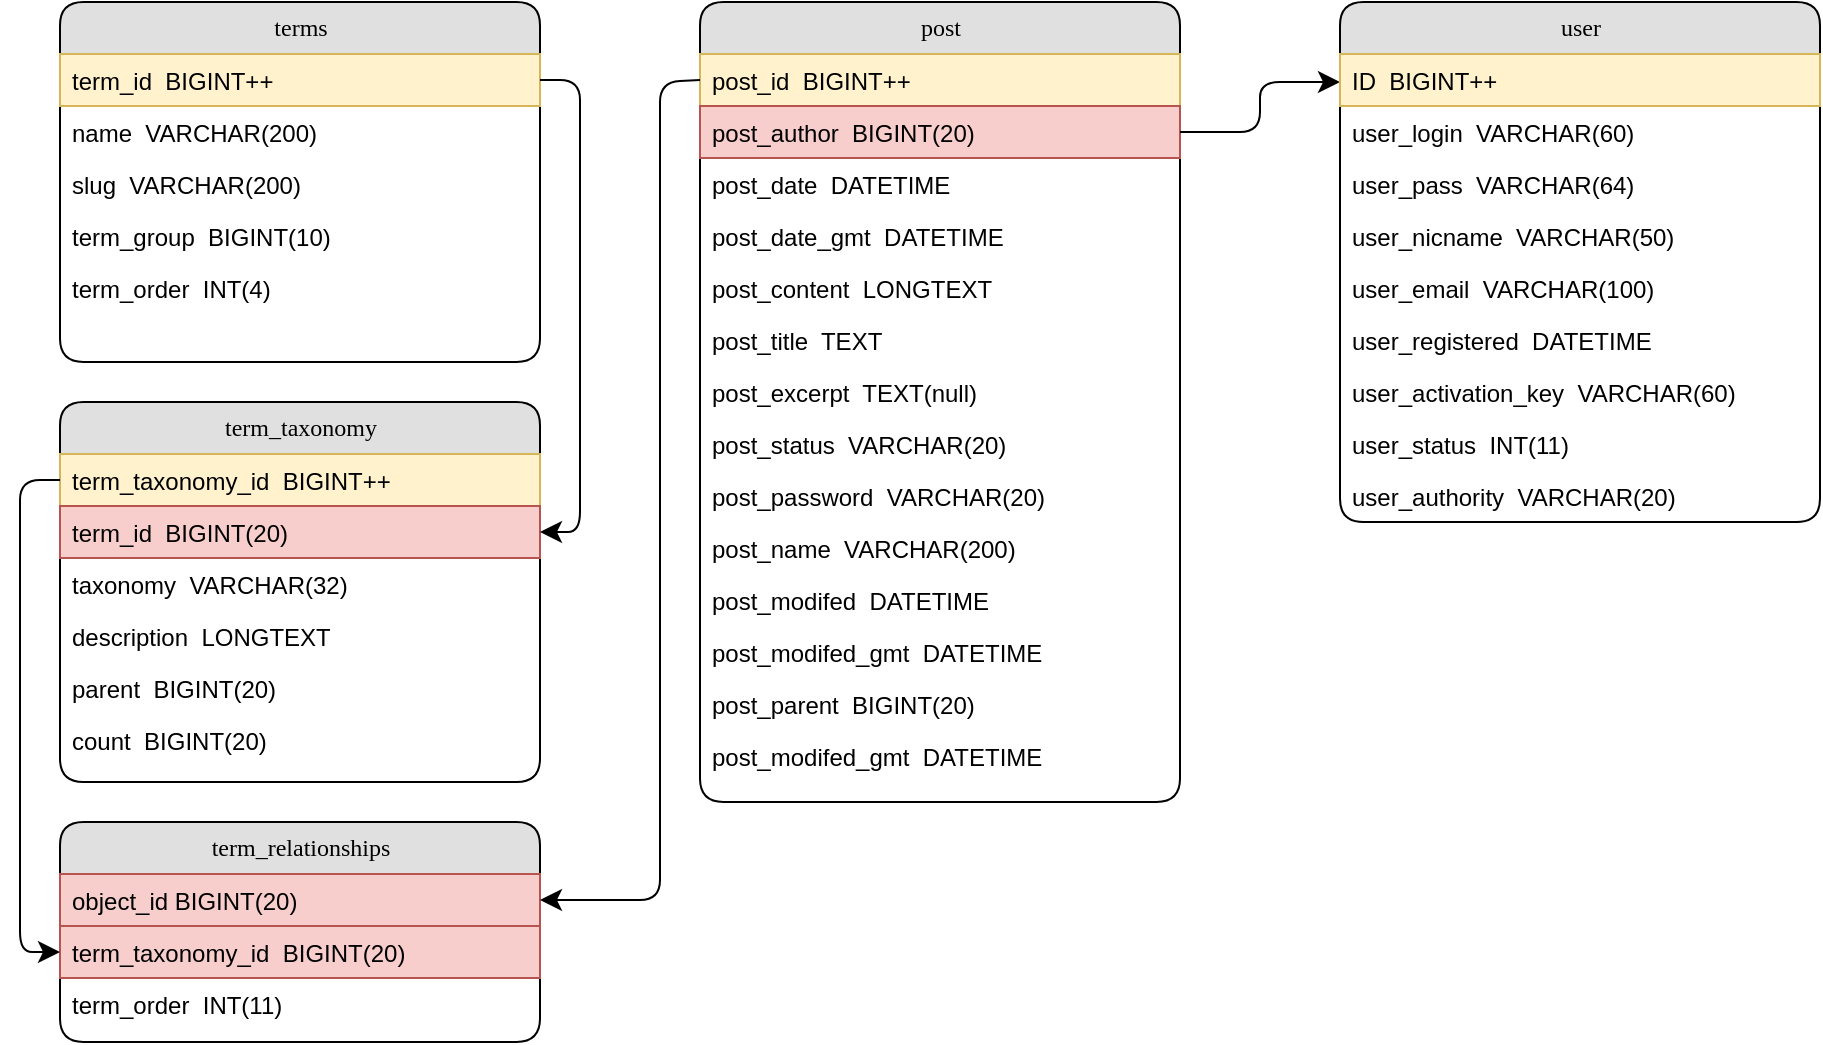 <mxfile version="14.6.13" type="github">
  <diagram name="Page-1" id="b520641d-4fe3-3701-9064-5fc419738815">
    <mxGraphModel dx="1483" dy="747" grid="1" gridSize="10" guides="1" tooltips="1" connect="1" arrows="1" fold="1" page="1" pageScale="1" pageWidth="1100" pageHeight="850" background="#ffffff" math="0" shadow="0">
      <root>
        <mxCell id="0" />
        <mxCell id="1" parent="0" />
        <mxCell id="21ea969265ad0168-6" value="terms" style="swimlane;html=1;fontStyle=0;childLayout=stackLayout;horizontal=1;startSize=26;fillColor=#e0e0e0;horizontalStack=0;resizeParent=1;resizeLast=0;collapsible=1;marginBottom=0;swimlaneFillColor=#ffffff;align=center;rounded=1;shadow=0;comic=0;labelBackgroundColor=none;strokeWidth=1;fontFamily=Verdana;fontSize=12" parent="1" vertex="1">
          <mxGeometry x="120" y="200" width="240" height="180" as="geometry" />
        </mxCell>
        <mxCell id="21ea969265ad0168-7" value="term_id&amp;nbsp; BIGINT++" style="text;html=1;strokeColor=#d6b656;fillColor=#fff2cc;spacingLeft=4;spacingRight=4;whiteSpace=wrap;overflow=hidden;rotatable=0;points=[[0,0.5],[1,0.5]];portConstraint=eastwest;" parent="21ea969265ad0168-6" vertex="1">
          <mxGeometry y="26" width="240" height="26" as="geometry" />
        </mxCell>
        <mxCell id="21ea969265ad0168-8" value="name&amp;nbsp; VARCHAR(200)" style="text;html=1;strokeColor=none;fillColor=none;spacingLeft=4;spacingRight=4;whiteSpace=wrap;overflow=hidden;rotatable=0;points=[[0,0.5],[1,0.5]];portConstraint=eastwest;" parent="21ea969265ad0168-6" vertex="1">
          <mxGeometry y="52" width="240" height="26" as="geometry" />
        </mxCell>
        <mxCell id="21ea969265ad0168-9" value="slug&amp;nbsp; VARCHAR(200)" style="text;html=1;strokeColor=none;fillColor=none;spacingLeft=4;spacingRight=4;whiteSpace=wrap;overflow=hidden;rotatable=0;points=[[0,0.5],[1,0.5]];portConstraint=eastwest;" parent="21ea969265ad0168-6" vertex="1">
          <mxGeometry y="78" width="240" height="26" as="geometry" />
        </mxCell>
        <mxCell id="5qSjQmurioE848joQkG1-23" value="term_group&amp;nbsp; BIGINT(10)" style="text;html=1;strokeColor=none;fillColor=none;spacingLeft=4;spacingRight=4;whiteSpace=wrap;overflow=hidden;rotatable=0;points=[[0,0.5],[1,0.5]];portConstraint=eastwest;" vertex="1" parent="21ea969265ad0168-6">
          <mxGeometry y="104" width="240" height="26" as="geometry" />
        </mxCell>
        <mxCell id="5qSjQmurioE848joQkG1-24" value="term_order&amp;nbsp; INT(4)" style="text;html=1;strokeColor=none;fillColor=none;spacingLeft=4;spacingRight=4;whiteSpace=wrap;overflow=hidden;rotatable=0;points=[[0,0.5],[1,0.5]];portConstraint=eastwest;" vertex="1" parent="21ea969265ad0168-6">
          <mxGeometry y="130" width="240" height="26" as="geometry" />
        </mxCell>
        <mxCell id="21ea969265ad0168-14" value="term_taxonomy" style="swimlane;html=1;fontStyle=0;childLayout=stackLayout;horizontal=1;startSize=26;fillColor=#e0e0e0;horizontalStack=0;resizeParent=1;resizeLast=0;collapsible=1;marginBottom=0;swimlaneFillColor=#ffffff;align=center;rounded=1;shadow=0;comic=0;labelBackgroundColor=none;strokeWidth=1;fontFamily=Verdana;fontSize=12" parent="1" vertex="1">
          <mxGeometry x="120" y="400" width="240" height="190" as="geometry" />
        </mxCell>
        <mxCell id="21ea969265ad0168-15" value="term_taxonomy_id&amp;nbsp; BIGINT++" style="text;html=1;strokeColor=#d6b656;fillColor=#fff2cc;spacingLeft=4;spacingRight=4;whiteSpace=wrap;overflow=hidden;rotatable=0;points=[[0,0.5],[1,0.5]];portConstraint=eastwest;" parent="21ea969265ad0168-14" vertex="1">
          <mxGeometry y="26" width="240" height="26" as="geometry" />
        </mxCell>
        <mxCell id="21ea969265ad0168-16" value="term_id&amp;nbsp; BIGINT(20)" style="text;html=1;strokeColor=#b85450;fillColor=#f8cecc;spacingLeft=4;spacingRight=4;whiteSpace=wrap;overflow=hidden;rotatable=0;points=[[0,0.5],[1,0.5]];portConstraint=eastwest;" parent="21ea969265ad0168-14" vertex="1">
          <mxGeometry y="52" width="240" height="26" as="geometry" />
        </mxCell>
        <mxCell id="21ea969265ad0168-17" value="taxonomy&amp;nbsp; VARCHAR(32)" style="text;html=1;strokeColor=none;fillColor=none;spacingLeft=4;spacingRight=4;whiteSpace=wrap;overflow=hidden;rotatable=0;points=[[0,0.5],[1,0.5]];portConstraint=eastwest;" parent="21ea969265ad0168-14" vertex="1">
          <mxGeometry y="78" width="240" height="26" as="geometry" />
        </mxCell>
        <mxCell id="5qSjQmurioE848joQkG1-25" value="description&amp;nbsp; LONGTEXT" style="text;html=1;strokeColor=none;fillColor=none;spacingLeft=4;spacingRight=4;whiteSpace=wrap;overflow=hidden;rotatable=0;points=[[0,0.5],[1,0.5]];portConstraint=eastwest;" vertex="1" parent="21ea969265ad0168-14">
          <mxGeometry y="104" width="240" height="26" as="geometry" />
        </mxCell>
        <mxCell id="5qSjQmurioE848joQkG1-26" value="parent&amp;nbsp; BIGINT(20)" style="text;html=1;strokeColor=none;fillColor=none;spacingLeft=4;spacingRight=4;whiteSpace=wrap;overflow=hidden;rotatable=0;points=[[0,0.5],[1,0.5]];portConstraint=eastwest;" vertex="1" parent="21ea969265ad0168-14">
          <mxGeometry y="130" width="240" height="26" as="geometry" />
        </mxCell>
        <mxCell id="5qSjQmurioE848joQkG1-27" value="count&amp;nbsp; BIGINT(20)" style="text;html=1;strokeColor=none;fillColor=none;spacingLeft=4;spacingRight=4;whiteSpace=wrap;overflow=hidden;rotatable=0;points=[[0,0.5],[1,0.5]];portConstraint=eastwest;" vertex="1" parent="21ea969265ad0168-14">
          <mxGeometry y="156" width="240" height="26" as="geometry" />
        </mxCell>
        <mxCell id="21ea969265ad0168-18" value="term_relationships" style="swimlane;html=1;fontStyle=0;childLayout=stackLayout;horizontal=1;startSize=26;fillColor=#e0e0e0;horizontalStack=0;resizeParent=1;resizeLast=0;collapsible=1;marginBottom=0;swimlaneFillColor=#ffffff;align=center;rounded=1;shadow=0;comic=0;labelBackgroundColor=none;strokeWidth=1;fontFamily=Verdana;fontSize=12" parent="1" vertex="1">
          <mxGeometry x="120" y="610" width="240" height="110" as="geometry" />
        </mxCell>
        <mxCell id="21ea969265ad0168-19" value="object_id BIGINT(20)" style="text;html=1;strokeColor=#b85450;fillColor=#f8cecc;spacingLeft=4;spacingRight=4;whiteSpace=wrap;overflow=hidden;rotatable=0;points=[[0,0.5],[1,0.5]];portConstraint=eastwest;" parent="21ea969265ad0168-18" vertex="1">
          <mxGeometry y="26" width="240" height="26" as="geometry" />
        </mxCell>
        <mxCell id="21ea969265ad0168-20" value="term_taxonomy_id&amp;nbsp; BIGINT(20)" style="text;html=1;strokeColor=#b85450;fillColor=#f8cecc;spacingLeft=4;spacingRight=4;whiteSpace=wrap;overflow=hidden;rotatable=0;points=[[0,0.5],[1,0.5]];portConstraint=eastwest;" parent="21ea969265ad0168-18" vertex="1">
          <mxGeometry y="52" width="240" height="26" as="geometry" />
        </mxCell>
        <mxCell id="21ea969265ad0168-51" value="term_order&amp;nbsp; INT(11)" style="text;html=1;strokeColor=none;fillColor=none;spacingLeft=4;spacingRight=4;whiteSpace=wrap;overflow=hidden;rotatable=0;points=[[0,0.5],[1,0.5]];portConstraint=eastwest;" parent="21ea969265ad0168-18" vertex="1">
          <mxGeometry y="78" width="240" height="26" as="geometry" />
        </mxCell>
        <mxCell id="21ea969265ad0168-22" value="post" style="swimlane;html=1;fontStyle=0;childLayout=stackLayout;horizontal=1;startSize=26;fillColor=#e0e0e0;horizontalStack=0;resizeParent=1;resizeLast=0;collapsible=1;marginBottom=0;swimlaneFillColor=#ffffff;align=center;rounded=1;shadow=0;comic=0;labelBackgroundColor=none;strokeWidth=1;fontFamily=Verdana;fontSize=12" parent="1" vertex="1">
          <mxGeometry x="440" y="200" width="240" height="400" as="geometry" />
        </mxCell>
        <mxCell id="21ea969265ad0168-23" value="post_id&amp;nbsp; BIGINT++" style="text;html=1;strokeColor=#d6b656;fillColor=#fff2cc;spacingLeft=4;spacingRight=4;whiteSpace=wrap;overflow=hidden;rotatable=0;points=[[0,0.5],[1,0.5]];portConstraint=eastwest;" parent="21ea969265ad0168-22" vertex="1">
          <mxGeometry y="26" width="240" height="26" as="geometry" />
        </mxCell>
        <mxCell id="21ea969265ad0168-24" value="post_author&amp;nbsp; BIGINT(20)" style="text;html=1;strokeColor=#b85450;fillColor=#f8cecc;spacingLeft=4;spacingRight=4;whiteSpace=wrap;overflow=hidden;rotatable=0;points=[[0,0.5],[1,0.5]];portConstraint=eastwest;" parent="21ea969265ad0168-22" vertex="1">
          <mxGeometry y="52" width="240" height="26" as="geometry" />
        </mxCell>
        <mxCell id="5qSjQmurioE848joQkG1-1" value="post_date&amp;nbsp; DATETIME" style="text;html=1;strokeColor=none;fillColor=none;spacingLeft=4;spacingRight=4;whiteSpace=wrap;overflow=hidden;rotatable=0;points=[[0,0.5],[1,0.5]];portConstraint=eastwest;" vertex="1" parent="21ea969265ad0168-22">
          <mxGeometry y="78" width="240" height="26" as="geometry" />
        </mxCell>
        <mxCell id="5qSjQmurioE848joQkG1-6" value="post_date_gmt&amp;nbsp; DATETIME" style="text;html=1;strokeColor=none;fillColor=none;spacingLeft=4;spacingRight=4;whiteSpace=wrap;overflow=hidden;rotatable=0;points=[[0,0.5],[1,0.5]];portConstraint=eastwest;" vertex="1" parent="21ea969265ad0168-22">
          <mxGeometry y="104" width="240" height="26" as="geometry" />
        </mxCell>
        <mxCell id="5qSjQmurioE848joQkG1-16" value="post_content&amp;nbsp; LONGTEXT" style="text;html=1;strokeColor=none;fillColor=none;spacingLeft=4;spacingRight=4;whiteSpace=wrap;overflow=hidden;rotatable=0;points=[[0,0.5],[1,0.5]];portConstraint=eastwest;" vertex="1" parent="21ea969265ad0168-22">
          <mxGeometry y="130" width="240" height="26" as="geometry" />
        </mxCell>
        <mxCell id="5qSjQmurioE848joQkG1-7" value="post_title&amp;nbsp; TEXT" style="text;html=1;strokeColor=none;fillColor=none;spacingLeft=4;spacingRight=4;whiteSpace=wrap;overflow=hidden;rotatable=0;points=[[0,0.5],[1,0.5]];portConstraint=eastwest;" vertex="1" parent="21ea969265ad0168-22">
          <mxGeometry y="156" width="240" height="26" as="geometry" />
        </mxCell>
        <mxCell id="5qSjQmurioE848joQkG1-8" value="post_excerpt&amp;nbsp; TEXT(null)" style="text;html=1;strokeColor=none;fillColor=none;spacingLeft=4;spacingRight=4;whiteSpace=wrap;overflow=hidden;rotatable=0;points=[[0,0.5],[1,0.5]];portConstraint=eastwest;" vertex="1" parent="21ea969265ad0168-22">
          <mxGeometry y="182" width="240" height="26" as="geometry" />
        </mxCell>
        <mxCell id="5qSjQmurioE848joQkG1-9" value="post_status&amp;nbsp; VARCHAR(20)" style="text;html=1;strokeColor=none;fillColor=none;spacingLeft=4;spacingRight=4;whiteSpace=wrap;overflow=hidden;rotatable=0;points=[[0,0.5],[1,0.5]];portConstraint=eastwest;" vertex="1" parent="21ea969265ad0168-22">
          <mxGeometry y="208" width="240" height="26" as="geometry" />
        </mxCell>
        <mxCell id="5qSjQmurioE848joQkG1-10" value="post_password&amp;nbsp; VARCHAR(20)" style="text;html=1;strokeColor=none;fillColor=none;spacingLeft=4;spacingRight=4;whiteSpace=wrap;overflow=hidden;rotatable=0;points=[[0,0.5],[1,0.5]];portConstraint=eastwest;" vertex="1" parent="21ea969265ad0168-22">
          <mxGeometry y="234" width="240" height="26" as="geometry" />
        </mxCell>
        <mxCell id="5qSjQmurioE848joQkG1-11" value="post_name&amp;nbsp; VARCHAR(200)" style="text;html=1;strokeColor=none;fillColor=none;spacingLeft=4;spacingRight=4;whiteSpace=wrap;overflow=hidden;rotatable=0;points=[[0,0.5],[1,0.5]];portConstraint=eastwest;" vertex="1" parent="21ea969265ad0168-22">
          <mxGeometry y="260" width="240" height="26" as="geometry" />
        </mxCell>
        <mxCell id="5qSjQmurioE848joQkG1-13" value="post_modifed&amp;nbsp; DATETIME" style="text;html=1;strokeColor=none;fillColor=none;spacingLeft=4;spacingRight=4;whiteSpace=wrap;overflow=hidden;rotatable=0;points=[[0,0.5],[1,0.5]];portConstraint=eastwest;" vertex="1" parent="21ea969265ad0168-22">
          <mxGeometry y="286" width="240" height="26" as="geometry" />
        </mxCell>
        <mxCell id="5qSjQmurioE848joQkG1-12" value="post_modifed_gmt&amp;nbsp; DATETIME" style="text;html=1;strokeColor=none;fillColor=none;spacingLeft=4;spacingRight=4;whiteSpace=wrap;overflow=hidden;rotatable=0;points=[[0,0.5],[1,0.5]];portConstraint=eastwest;" vertex="1" parent="21ea969265ad0168-22">
          <mxGeometry y="312" width="240" height="26" as="geometry" />
        </mxCell>
        <mxCell id="5qSjQmurioE848joQkG1-14" value="post_parent&amp;nbsp; BIGINT(20)" style="text;html=1;strokeColor=none;fillColor=none;spacingLeft=4;spacingRight=4;whiteSpace=wrap;overflow=hidden;rotatable=0;points=[[0,0.5],[1,0.5]];portConstraint=eastwest;" vertex="1" parent="21ea969265ad0168-22">
          <mxGeometry y="338" width="240" height="26" as="geometry" />
        </mxCell>
        <mxCell id="5qSjQmurioE848joQkG1-15" value="post_modifed_gmt&amp;nbsp; DATETIME" style="text;html=1;strokeColor=none;fillColor=none;spacingLeft=4;spacingRight=4;whiteSpace=wrap;overflow=hidden;rotatable=0;points=[[0,0.5],[1,0.5]];portConstraint=eastwest;" vertex="1" parent="21ea969265ad0168-22">
          <mxGeometry y="364" width="240" height="26" as="geometry" />
        </mxCell>
        <mxCell id="21ea969265ad0168-36" style="edgeStyle=orthogonalEdgeStyle;html=1;labelBackgroundColor=none;startFill=0;startSize=8;endFill=1;endSize=8;fontFamily=Verdana;fontSize=12;" parent="1" edge="1">
          <mxGeometry relative="1" as="geometry">
            <mxPoint x="360" y="239" as="sourcePoint" />
            <mxPoint x="360" y="465" as="targetPoint" />
            <Array as="points">
              <mxPoint x="380" y="239" />
              <mxPoint x="380" y="465" />
            </Array>
          </mxGeometry>
        </mxCell>
        <mxCell id="21ea969265ad0168-43" style="edgeStyle=orthogonalEdgeStyle;html=1;labelBackgroundColor=none;startFill=0;startSize=8;endFill=1;endSize=8;fontFamily=Verdana;fontSize=12;entryX=0;entryY=0.5;entryDx=0;entryDy=0;" parent="1" source="21ea969265ad0168-24" edge="1" target="5qSjQmurioE848joQkG1-4">
          <mxGeometry relative="1" as="geometry">
            <mxPoint x="850" y="255" as="targetPoint" />
            <Array as="points">
              <mxPoint x="720" y="265" />
              <mxPoint x="720" y="240" />
            </Array>
          </mxGeometry>
        </mxCell>
        <mxCell id="5qSjQmurioE848joQkG1-2" value="user" style="swimlane;html=1;fontStyle=0;childLayout=stackLayout;horizontal=1;startSize=26;fillColor=#e0e0e0;horizontalStack=0;resizeParent=1;resizeLast=0;collapsible=1;marginBottom=0;swimlaneFillColor=#ffffff;align=center;rounded=1;shadow=0;comic=0;labelBackgroundColor=none;strokeWidth=1;fontFamily=Verdana;fontSize=12" vertex="1" parent="1">
          <mxGeometry x="760" y="200" width="240" height="260" as="geometry" />
        </mxCell>
        <mxCell id="5qSjQmurioE848joQkG1-4" value="ID&amp;nbsp; BIGINT++" style="text;html=1;strokeColor=#d6b656;fillColor=#fff2cc;spacingLeft=4;spacingRight=4;whiteSpace=wrap;overflow=hidden;rotatable=0;points=[[0,0.5],[1,0.5]];portConstraint=eastwest;" vertex="1" parent="5qSjQmurioE848joQkG1-2">
          <mxGeometry y="26" width="240" height="26" as="geometry" />
        </mxCell>
        <mxCell id="5qSjQmurioE848joQkG1-3" value="user_login&amp;nbsp; VARCHAR(60)" style="text;html=1;strokeColor=none;fillColor=none;spacingLeft=4;spacingRight=4;whiteSpace=wrap;overflow=hidden;rotatable=0;points=[[0,0.5],[1,0.5]];portConstraint=eastwest;" vertex="1" parent="5qSjQmurioE848joQkG1-2">
          <mxGeometry y="52" width="240" height="26" as="geometry" />
        </mxCell>
        <mxCell id="5qSjQmurioE848joQkG1-5" value="user_pass&amp;nbsp; VARCHAR(64)" style="text;html=1;strokeColor=none;fillColor=none;spacingLeft=4;spacingRight=4;whiteSpace=wrap;overflow=hidden;rotatable=0;points=[[0,0.5],[1,0.5]];portConstraint=eastwest;" vertex="1" parent="5qSjQmurioE848joQkG1-2">
          <mxGeometry y="78" width="240" height="26" as="geometry" />
        </mxCell>
        <mxCell id="5qSjQmurioE848joQkG1-17" value="user_nicname&amp;nbsp; VARCHAR(50)" style="text;html=1;strokeColor=none;fillColor=none;spacingLeft=4;spacingRight=4;whiteSpace=wrap;overflow=hidden;rotatable=0;points=[[0,0.5],[1,0.5]];portConstraint=eastwest;" vertex="1" parent="5qSjQmurioE848joQkG1-2">
          <mxGeometry y="104" width="240" height="26" as="geometry" />
        </mxCell>
        <mxCell id="5qSjQmurioE848joQkG1-18" value="user_email&amp;nbsp; VARCHAR(100)" style="text;html=1;strokeColor=none;fillColor=none;spacingLeft=4;spacingRight=4;whiteSpace=wrap;overflow=hidden;rotatable=0;points=[[0,0.5],[1,0.5]];portConstraint=eastwest;" vertex="1" parent="5qSjQmurioE848joQkG1-2">
          <mxGeometry y="130" width="240" height="26" as="geometry" />
        </mxCell>
        <mxCell id="5qSjQmurioE848joQkG1-19" value="user_registered&amp;nbsp; DATETIME" style="text;html=1;strokeColor=none;fillColor=none;spacingLeft=4;spacingRight=4;whiteSpace=wrap;overflow=hidden;rotatable=0;points=[[0,0.5],[1,0.5]];portConstraint=eastwest;" vertex="1" parent="5qSjQmurioE848joQkG1-2">
          <mxGeometry y="156" width="240" height="26" as="geometry" />
        </mxCell>
        <mxCell id="5qSjQmurioE848joQkG1-20" value="user_activation_key&amp;nbsp; VARCHAR(60)" style="text;html=1;strokeColor=none;fillColor=none;spacingLeft=4;spacingRight=4;whiteSpace=wrap;overflow=hidden;rotatable=0;points=[[0,0.5],[1,0.5]];portConstraint=eastwest;" vertex="1" parent="5qSjQmurioE848joQkG1-2">
          <mxGeometry y="182" width="240" height="26" as="geometry" />
        </mxCell>
        <mxCell id="5qSjQmurioE848joQkG1-21" value="user_status&amp;nbsp; INT(11)" style="text;html=1;strokeColor=none;fillColor=none;spacingLeft=4;spacingRight=4;whiteSpace=wrap;overflow=hidden;rotatable=0;points=[[0,0.5],[1,0.5]];portConstraint=eastwest;" vertex="1" parent="5qSjQmurioE848joQkG1-2">
          <mxGeometry y="208" width="240" height="26" as="geometry" />
        </mxCell>
        <mxCell id="5qSjQmurioE848joQkG1-22" value="user_authority&amp;nbsp; VARCHAR(20)" style="text;html=1;strokeColor=none;fillColor=none;spacingLeft=4;spacingRight=4;whiteSpace=wrap;overflow=hidden;rotatable=0;points=[[0,0.5],[1,0.5]];portConstraint=eastwest;" vertex="1" parent="1">
          <mxGeometry x="760" y="434" width="240" height="26" as="geometry" />
        </mxCell>
        <mxCell id="5qSjQmurioE848joQkG1-29" style="edgeStyle=orthogonalEdgeStyle;html=1;labelBackgroundColor=none;startFill=0;startSize=8;endFill=1;endSize=8;fontFamily=Verdana;fontSize=12;" edge="1" parent="1">
          <mxGeometry relative="1" as="geometry">
            <mxPoint x="120" y="439" as="sourcePoint" />
            <mxPoint x="120" y="675" as="targetPoint" />
            <Array as="points">
              <mxPoint x="100" y="439" />
              <mxPoint x="100" y="675" />
            </Array>
          </mxGeometry>
        </mxCell>
        <mxCell id="5qSjQmurioE848joQkG1-30" style="edgeStyle=orthogonalEdgeStyle;html=1;labelBackgroundColor=none;startFill=0;startSize=8;endFill=1;endSize=8;fontFamily=Verdana;fontSize=12;exitX=0;exitY=0.5;exitDx=0;exitDy=0;entryX=1;entryY=0.5;entryDx=0;entryDy=0;" edge="1" parent="1" source="21ea969265ad0168-23" target="21ea969265ad0168-19">
          <mxGeometry relative="1" as="geometry">
            <mxPoint x="400" y="240" as="sourcePoint" />
            <mxPoint x="400" y="466" as="targetPoint" />
            <Array as="points">
              <mxPoint x="440" y="240" />
              <mxPoint x="420" y="240" />
              <mxPoint x="420" y="649" />
            </Array>
          </mxGeometry>
        </mxCell>
      </root>
    </mxGraphModel>
  </diagram>
</mxfile>
